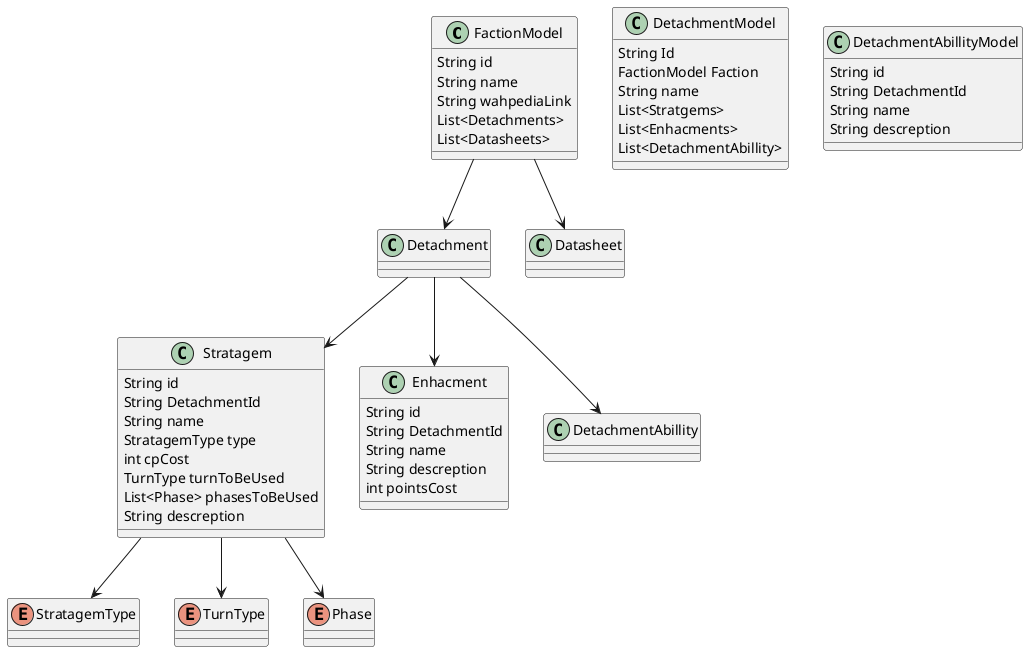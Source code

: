 @startuml
'missing fation abilities, no way as of right know to include it'
class FactionModel {
    String id
    String name
    String wahpediaLink
    List<Detachments>
    List<Datasheets>
}

FactionModel --> Detachment
FactionModel --> Datasheet

class DetachmentModel {
    String Id
    FactionModel Faction
    String name
    List<Stratgems>
    List<Enhacments>
    List<DetachmentAbillity>
}

Detachment --> Stratagem
Detachment --> Enhacment
Detachment --> DetachmentAbillity

class DetachmentAbillityModel  {
    String id
    String DetachmentId
    String name
    String descreption
}

class Stratagem {
    String id
    String DetachmentId
    String name
    StratagemType type
    int cpCost
    TurnType turnToBeUsed
    List<Phase> phasesToBeUsed
    String descreption
}

Stratagem --> StratagemType
Stratagem --> TurnType
Stratagem --> Phase

Enum StratagemType {

}

Enum TurnType {

}

Enum Phase {
    
}

class Enhacment {
    String id
    String DetachmentId
    String name
    String descreption
    int pointsCost
}

class Datasheet {

}

@enduml